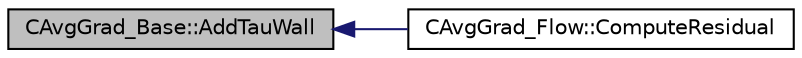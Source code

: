 digraph "CAvgGrad_Base::AddTauWall"
{
  edge [fontname="Helvetica",fontsize="10",labelfontname="Helvetica",labelfontsize="10"];
  node [fontname="Helvetica",fontsize="10",shape=record];
  rankdir="LR";
  Node9 [label="CAvgGrad_Base::AddTauWall",height=0.2,width=0.4,color="black", fillcolor="grey75", style="filled", fontcolor="black"];
  Node9 -> Node10 [dir="back",color="midnightblue",fontsize="10",style="solid",fontname="Helvetica"];
  Node10 [label="CAvgGrad_Flow::ComputeResidual",height=0.2,width=0.4,color="black", fillcolor="white", style="filled",URL="$class_c_avg_grad___flow.html#a1c12e066648de65a083bc9aea10df100",tooltip="Compute the viscous flow residual using an average of gradients. "];
}
